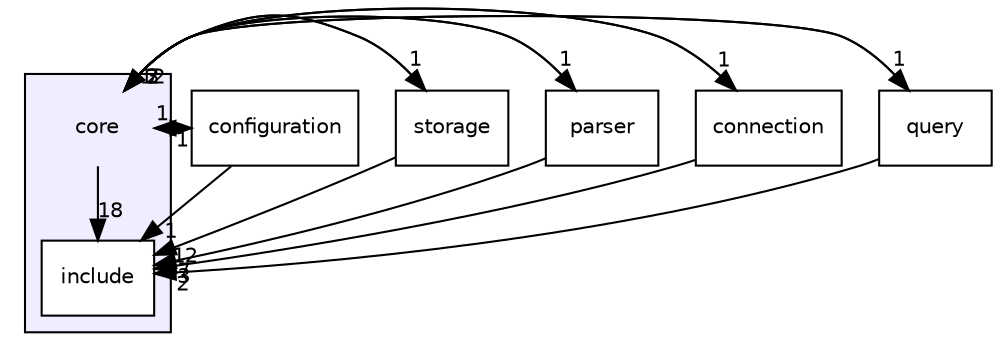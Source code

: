 digraph "core" {
  compound=true
  node [ fontsize="10", fontname="Helvetica"];
  edge [ labelfontsize="10", labelfontname="Helvetica"];
  subgraph clusterdir_4270bfced15e0e73154b13468c7c9ad9 {
    graph [ bgcolor="#eeeeff", pencolor="black", label="" URL="dir_4270bfced15e0e73154b13468c7c9ad9.html"];
    dir_4270bfced15e0e73154b13468c7c9ad9 [shape=plaintext label="core"];
    dir_24d671cfcbc5d5238a6bd565a49d198f [shape=box label="include" color="black" fillcolor="white" style="filled" URL="dir_24d671cfcbc5d5238a6bd565a49d198f.html"];
  }
  dir_c755761b6b46fbbb2f4b40649cfdfd0a [shape=box label="configuration" URL="dir_c755761b6b46fbbb2f4b40649cfdfd0a.html"];
  dir_70f20ecf11358dff00a0daf546d3147e [shape=box label="storage" URL="dir_70f20ecf11358dff00a0daf546d3147e.html"];
  dir_572890c148f68441e050f6560d78312b [shape=box label="parser" URL="dir_572890c148f68441e050f6560d78312b.html"];
  dir_c89fe45d927910af9d1871e75255b348 [shape=box label="connection" URL="dir_c89fe45d927910af9d1871e75255b348.html"];
  dir_1056bf5fe5920760f0577bdcc3d429e1 [shape=box label="query" URL="dir_1056bf5fe5920760f0577bdcc3d429e1.html"];
  dir_c755761b6b46fbbb2f4b40649cfdfd0a->dir_4270bfced15e0e73154b13468c7c9ad9 [headlabel="1", labeldistance=1.5 headhref="dir_000006_000000.html"];
  dir_c755761b6b46fbbb2f4b40649cfdfd0a->dir_24d671cfcbc5d5238a6bd565a49d198f [headlabel="1", labeldistance=1.5 headhref="dir_000006_000001.html"];
  dir_70f20ecf11358dff00a0daf546d3147e->dir_4270bfced15e0e73154b13468c7c9ad9 [headlabel="12", labeldistance=1.5 headhref="dir_000005_000000.html"];
  dir_70f20ecf11358dff00a0daf546d3147e->dir_24d671cfcbc5d5238a6bd565a49d198f [headlabel="12", labeldistance=1.5 headhref="dir_000005_000001.html"];
  dir_572890c148f68441e050f6560d78312b->dir_4270bfced15e0e73154b13468c7c9ad9 [headlabel="7", labeldistance=1.5 headhref="dir_000003_000000.html"];
  dir_572890c148f68441e050f6560d78312b->dir_24d671cfcbc5d5238a6bd565a49d198f [headlabel="7", labeldistance=1.5 headhref="dir_000003_000001.html"];
  dir_c89fe45d927910af9d1871e75255b348->dir_4270bfced15e0e73154b13468c7c9ad9 [headlabel="3", labeldistance=1.5 headhref="dir_000007_000000.html"];
  dir_c89fe45d927910af9d1871e75255b348->dir_24d671cfcbc5d5238a6bd565a49d198f [headlabel="3", labeldistance=1.5 headhref="dir_000007_000001.html"];
  dir_1056bf5fe5920760f0577bdcc3d429e1->dir_4270bfced15e0e73154b13468c7c9ad9 [headlabel="2", labeldistance=1.5 headhref="dir_000008_000000.html"];
  dir_1056bf5fe5920760f0577bdcc3d429e1->dir_24d671cfcbc5d5238a6bd565a49d198f [headlabel="2", labeldistance=1.5 headhref="dir_000008_000001.html"];
  dir_4270bfced15e0e73154b13468c7c9ad9->dir_c755761b6b46fbbb2f4b40649cfdfd0a [headlabel="1", labeldistance=1.5 headhref="dir_000000_000006.html"];
  dir_4270bfced15e0e73154b13468c7c9ad9->dir_70f20ecf11358dff00a0daf546d3147e [headlabel="1", labeldistance=1.5 headhref="dir_000000_000005.html"];
  dir_4270bfced15e0e73154b13468c7c9ad9->dir_572890c148f68441e050f6560d78312b [headlabel="1", labeldistance=1.5 headhref="dir_000000_000003.html"];
  dir_4270bfced15e0e73154b13468c7c9ad9->dir_c89fe45d927910af9d1871e75255b348 [headlabel="1", labeldistance=1.5 headhref="dir_000000_000007.html"];
  dir_4270bfced15e0e73154b13468c7c9ad9->dir_1056bf5fe5920760f0577bdcc3d429e1 [headlabel="1", labeldistance=1.5 headhref="dir_000000_000008.html"];
  dir_4270bfced15e0e73154b13468c7c9ad9->dir_24d671cfcbc5d5238a6bd565a49d198f [headlabel="18", labeldistance=1.5 headhref="dir_000000_000001.html"];
}
